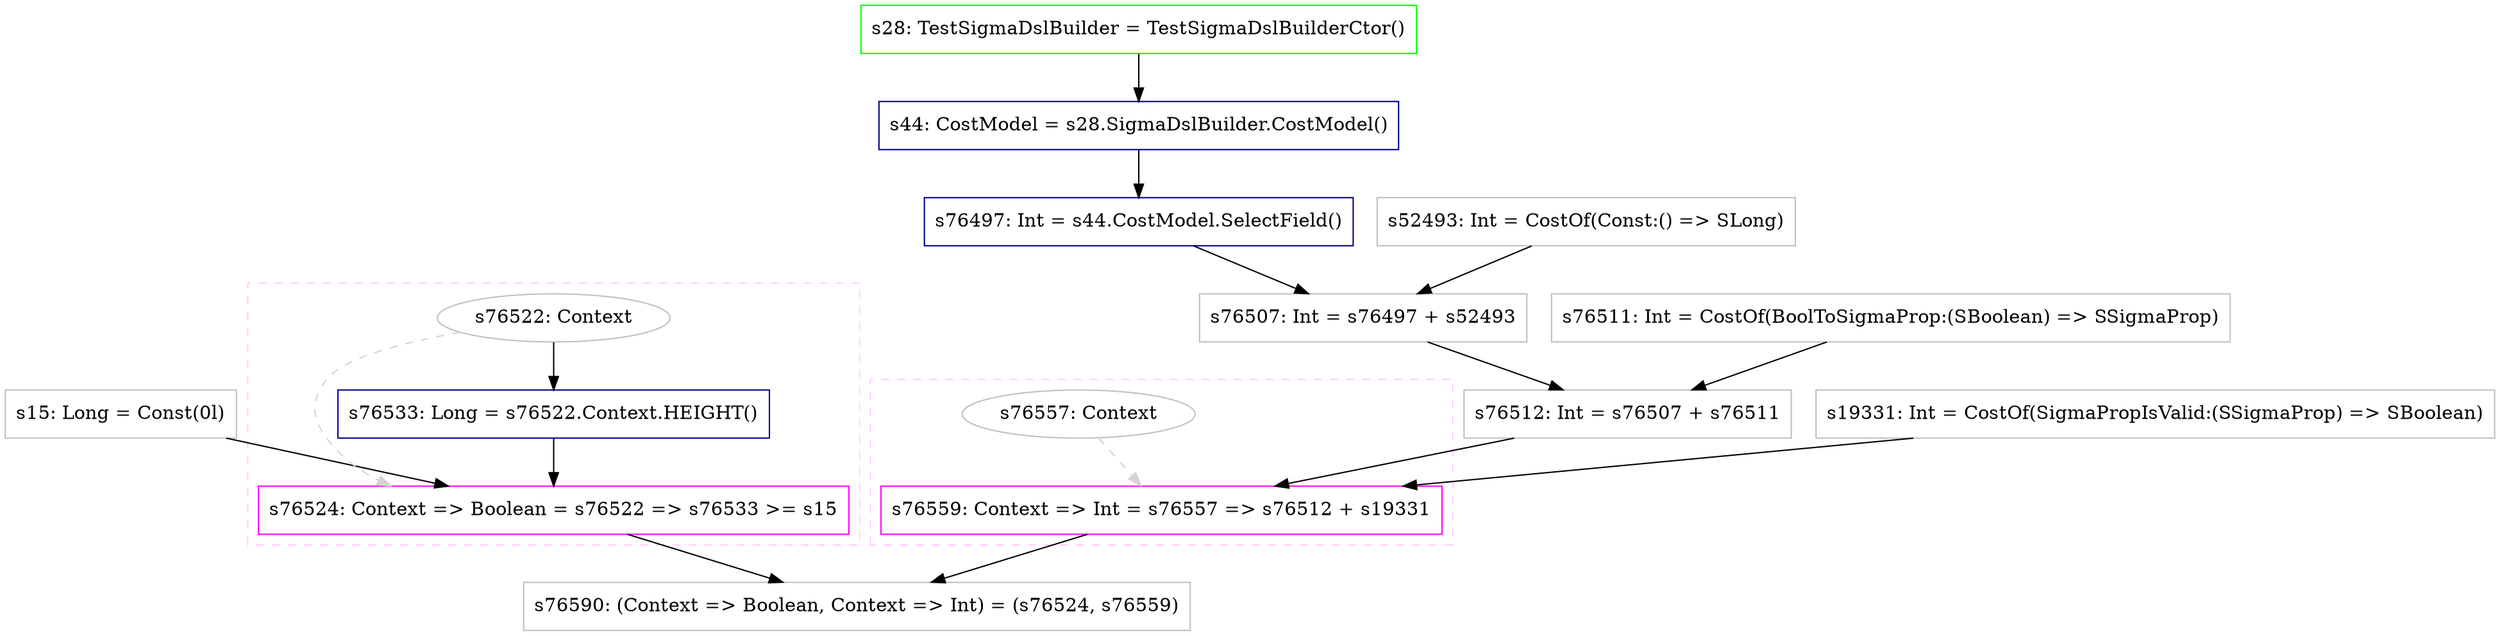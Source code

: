 digraph "prop1" {
concentrate=true
node [style=filled, fillcolor=orangered]

"s15" [
label="s15: Long = Const(0l)"
shape=box, color=gray, tooltip="s15:Long", style=filled, fillcolor=white
]
subgraph cluster_s76524 {
style=dashed; color="#FFCCFF"
"s76522" [
label="s76522: Context"
shape=oval, color=gray, tooltip="s76522:Context", style=filled, fillcolor=white
]
"s76524" [
label="s76524: Context => Boolean = s76522 => s76533 >= s15"
shape=box, color=magenta, tooltip="s76524:Context => Boolean", style=filled, fillcolor=white
]
{rank=source; s76522}
"s76533" [
label="s76533: Long = s76522.Context.HEIGHT()"
shape=box, color=darkblue, tooltip="s76533:Long", style=filled, fillcolor=white
]
{rank=sink; s76524}
}
"s28" [
label="s28: TestSigmaDslBuilder = TestSigmaDslBuilderCtor()"
shape=box, color=green, tooltip="s28:TestSigmaDslBuilder", style=filled, fillcolor=white
]
"s44" [
label="s44: CostModel = s28.SigmaDslBuilder.CostModel()"
shape=box, color=darkblue, tooltip="s44:CostModel", style=filled, fillcolor=white
]
"s76497" [
label="s76497: Int = s44.CostModel.SelectField()"
shape=box, color=darkblue, tooltip="s76497:Int", style=filled, fillcolor=white
]
"s52493" [
label="s52493: Int = CostOf(Const:() => SLong)"
shape=box, color=gray, tooltip="s52493:Int", style=filled, fillcolor=white
]
"s76507" [
label="s76507: Int = s76497 + s52493"
shape=box, color=gray, tooltip="s76507:Int", style=filled, fillcolor=white
]
"s76511" [
label="s76511: Int = CostOf(BoolToSigmaProp:(SBoolean) => SSigmaProp)"
shape=box, color=gray, tooltip="s76511:Int", style=filled, fillcolor=white
]
"s76512" [
label="s76512: Int = s76507 + s76511"
shape=box, color=gray, tooltip="s76512:Int", style=filled, fillcolor=white
]
"s19331" [
label="s19331: Int = CostOf(SigmaPropIsValid:(SSigmaProp) => SBoolean)"
shape=box, color=gray, tooltip="s19331:Int", style=filled, fillcolor=white
]
subgraph cluster_s76559 {
style=dashed; color="#FFCCFF"
"s76557" [
label="s76557: Context"
shape=oval, color=gray, tooltip="s76557:Context", style=filled, fillcolor=white
]
"s76559" [
label="s76559: Context => Int = s76557 => s76512 + s19331"
shape=box, color=magenta, tooltip="s76559:Context => Int", style=filled, fillcolor=white
]
{rank=source; s76557}
{rank=sink; s76559}
}
"s76590" [
label="s76590: (Context => Boolean, Context => Int) = (s76524, s76559)"
shape=box, color=gray, tooltip="s76590:(Context => Boolean, Context => Int)", style=filled, fillcolor=white
]
"s44" -> "s76497" [style=solid]
"s76507" -> "s76512" [style=solid]
"s76511" -> "s76512" [style=solid]
"s76497" -> "s76507" [style=solid]
"s52493" -> "s76507" [style=solid]
"s76522" -> "s76533" [style=solid]
"s76557" -> "s76559" [style=dashed, color=lightgray, weight=0]
"s76512" -> "s76559" [style=solid]
"s19331" -> "s76559" [style=solid]
"s28" -> "s44" [style=solid]
"s76524" -> "s76590" [style=solid]
"s76559" -> "s76590" [style=solid]
"s76522" -> "s76524" [style=dashed, color=lightgray, weight=0]
"s76533" -> "s76524" [style=solid]
"s15" -> "s76524" [style=solid]
}
